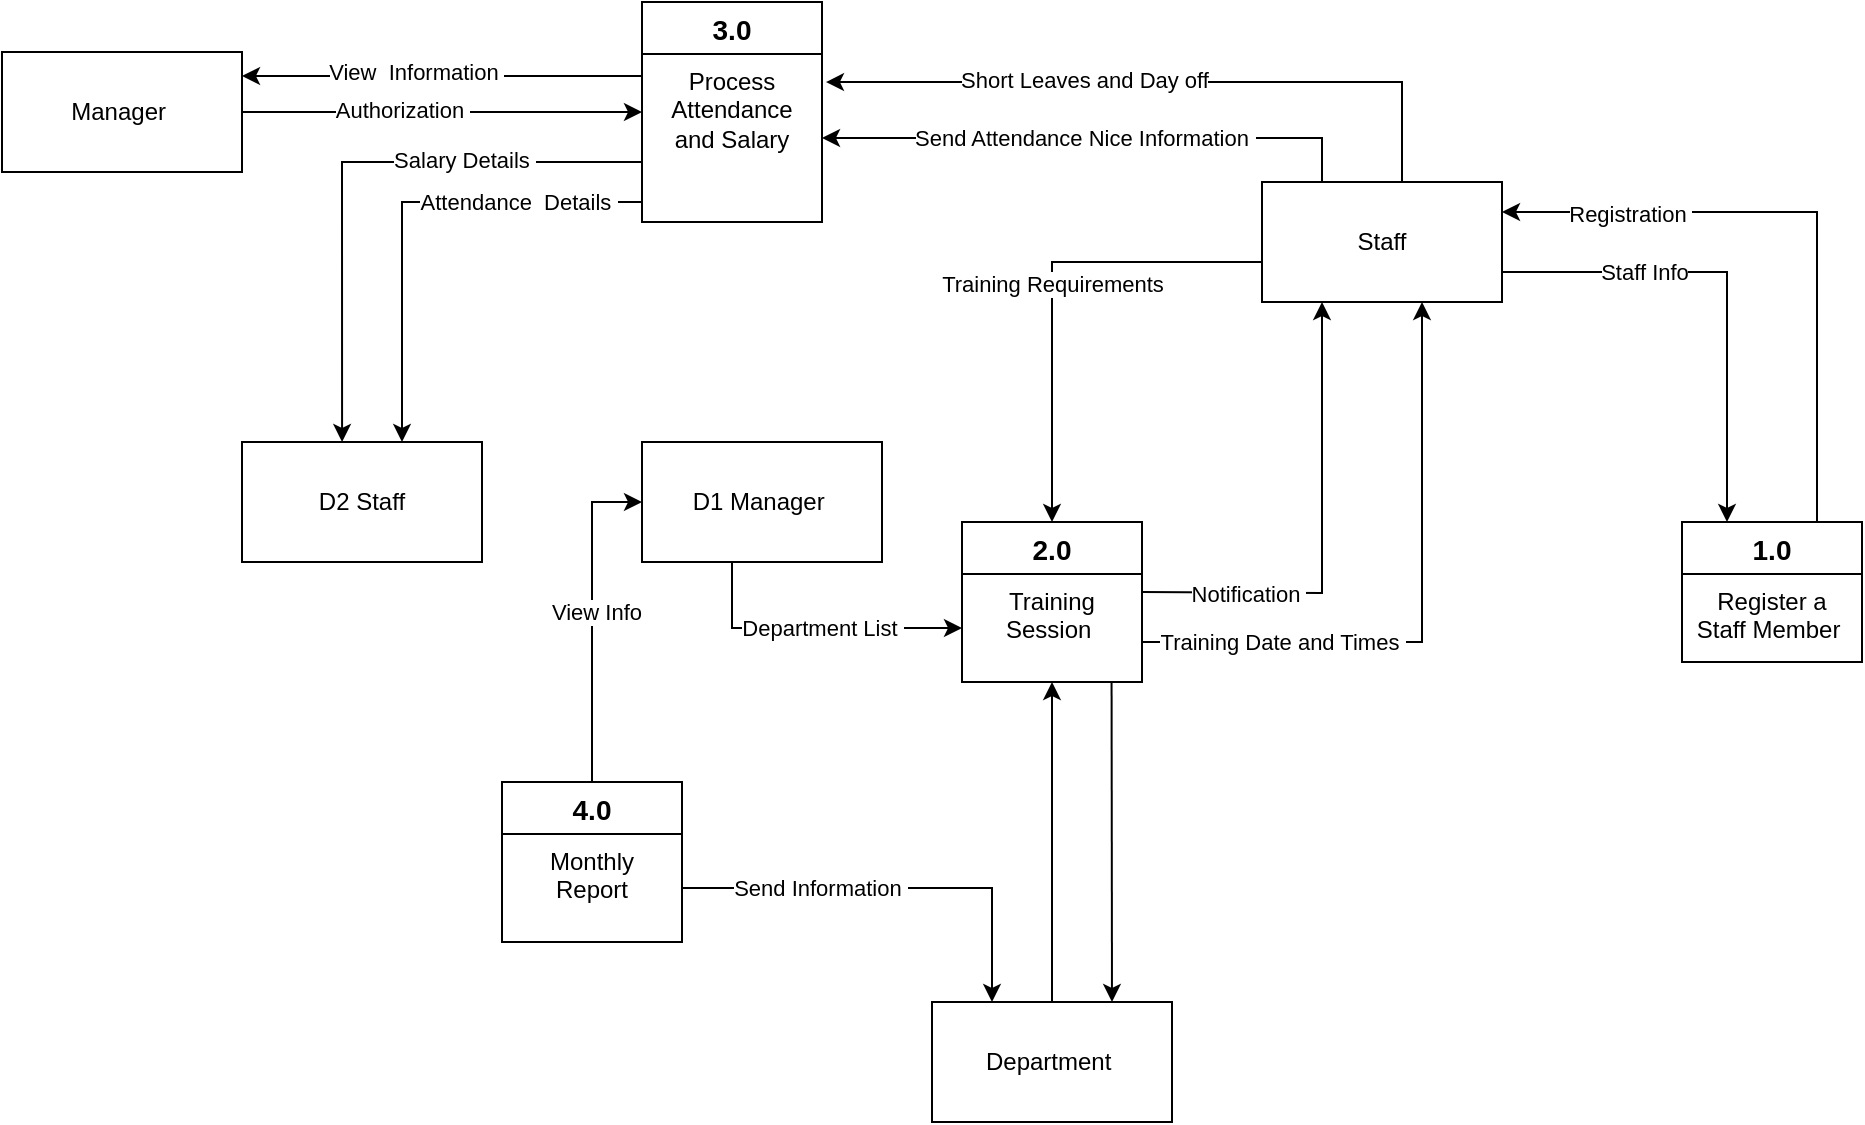 <mxfile version="13.9.9" type="device"><diagram id="cM-RHtwDJMQpdHygm_2C" name="Page-1"><mxGraphModel dx="1730" dy="998" grid="1" gridSize="10" guides="1" tooltips="1" connect="1" arrows="1" fold="1" page="1" pageScale="1" pageWidth="1169" pageHeight="827" math="0" shadow="0"><root><mxCell id="0"/><mxCell id="1" parent="0"/><mxCell id="J1KEG1ZdOkhb6cZ84imT-25" style="edgeStyle=orthogonalEdgeStyle;rounded=0;orthogonalLoop=1;jettySize=auto;html=1;entryX=0;entryY=0.5;entryDx=0;entryDy=0;" edge="1" parent="1"><mxGeometry relative="1" as="geometry"><mxPoint x="180" y="105" as="sourcePoint"/><mxPoint x="380" y="105" as="targetPoint"/><Array as="points"><mxPoint x="230" y="105"/></Array></mxGeometry></mxCell><mxCell id="J1KEG1ZdOkhb6cZ84imT-42" value="Authorization&amp;nbsp;" style="edgeLabel;html=1;align=center;verticalAlign=middle;resizable=0;points=[];" vertex="1" connectable="0" parent="J1KEG1ZdOkhb6cZ84imT-25"><mxGeometry x="-0.202" y="1" relative="1" as="geometry"><mxPoint as="offset"/></mxGeometry></mxCell><mxCell id="J1KEG1ZdOkhb6cZ84imT-3" value="Manager&amp;nbsp;" style="rounded=0;whiteSpace=wrap;html=1;" vertex="1" parent="1"><mxGeometry x="60" y="75" width="120" height="60" as="geometry"/></mxCell><mxCell id="J1KEG1ZdOkhb6cZ84imT-6" value="3.0" style="swimlane;fontStyle=1;childLayout=stackLayout;horizontal=1;startSize=26;horizontalStack=0;resizeParent=1;resizeParentMax=0;resizeLast=0;collapsible=1;marginBottom=0;align=center;fontSize=14;" vertex="1" parent="1"><mxGeometry x="380" y="50" width="90" height="110" as="geometry"/></mxCell><mxCell id="J1KEG1ZdOkhb6cZ84imT-7" value="Process Attendance and Salary" style="text;strokeColor=none;fillColor=none;spacingLeft=4;spacingRight=4;overflow=hidden;rotatable=0;points=[[0,0.5],[1,0.5]];portConstraint=eastwest;fontSize=12;align=center;whiteSpace=wrap;" vertex="1" parent="J1KEG1ZdOkhb6cZ84imT-6"><mxGeometry y="26" width="90" height="84" as="geometry"/></mxCell><mxCell id="J1KEG1ZdOkhb6cZ84imT-10" value="2.0" style="swimlane;fontStyle=1;childLayout=stackLayout;horizontal=1;startSize=26;horizontalStack=0;resizeParent=1;resizeParentMax=0;resizeLast=0;collapsible=1;marginBottom=0;align=center;fontSize=14;" vertex="1" parent="1"><mxGeometry x="540" y="310" width="90" height="80" as="geometry"/></mxCell><mxCell id="J1KEG1ZdOkhb6cZ84imT-12" value="Training Session " style="text;strokeColor=none;fillColor=none;spacingLeft=4;spacingRight=4;overflow=hidden;rotatable=0;points=[[0,0.5],[1,0.5]];portConstraint=eastwest;fontSize=12;align=center;whiteSpace=wrap;" vertex="1" parent="J1KEG1ZdOkhb6cZ84imT-10"><mxGeometry y="26" width="90" height="54" as="geometry"/></mxCell><mxCell id="J1KEG1ZdOkhb6cZ84imT-37" style="edgeStyle=orthogonalEdgeStyle;rounded=0;orthogonalLoop=1;jettySize=auto;html=1;exitX=0.75;exitY=0;exitDx=0;exitDy=0;entryX=1;entryY=0.25;entryDx=0;entryDy=0;" edge="1" parent="1" source="J1KEG1ZdOkhb6cZ84imT-14" target="J1KEG1ZdOkhb6cZ84imT-23"><mxGeometry relative="1" as="geometry"/></mxCell><mxCell id="J1KEG1ZdOkhb6cZ84imT-47" value="Registration&amp;nbsp;" style="edgeLabel;html=1;align=center;verticalAlign=middle;resizable=0;points=[];" vertex="1" connectable="0" parent="J1KEG1ZdOkhb6cZ84imT-37"><mxGeometry x="0.594" y="1" relative="1" as="geometry"><mxPoint as="offset"/></mxGeometry></mxCell><mxCell id="J1KEG1ZdOkhb6cZ84imT-14" value="1.0" style="swimlane;fontStyle=1;childLayout=stackLayout;horizontal=1;startSize=26;horizontalStack=0;resizeParent=1;resizeParentMax=0;resizeLast=0;collapsible=1;marginBottom=0;align=center;fontSize=14;" vertex="1" parent="1"><mxGeometry x="900" y="310" width="90" height="70" as="geometry"/></mxCell><mxCell id="J1KEG1ZdOkhb6cZ84imT-15" value="Register a Staff Member " style="text;strokeColor=none;fillColor=none;spacingLeft=4;spacingRight=4;overflow=hidden;rotatable=0;points=[[0,0.5],[1,0.5]];portConstraint=eastwest;fontSize=12;align=center;whiteSpace=wrap;" vertex="1" parent="J1KEG1ZdOkhb6cZ84imT-14"><mxGeometry y="26" width="90" height="44" as="geometry"/></mxCell><mxCell id="J1KEG1ZdOkhb6cZ84imT-28" style="edgeStyle=orthogonalEdgeStyle;rounded=0;orthogonalLoop=1;jettySize=auto;html=1;exitX=0.5;exitY=0;exitDx=0;exitDy=0;entryX=0;entryY=0.5;entryDx=0;entryDy=0;" edge="1" parent="1" source="J1KEG1ZdOkhb6cZ84imT-17" target="J1KEG1ZdOkhb6cZ84imT-21"><mxGeometry relative="1" as="geometry"/></mxCell><mxCell id="J1KEG1ZdOkhb6cZ84imT-52" value="View Info" style="edgeLabel;html=1;align=center;verticalAlign=middle;resizable=0;points=[];" vertex="1" connectable="0" parent="J1KEG1ZdOkhb6cZ84imT-28"><mxGeometry x="0.042" y="-2" relative="1" as="geometry"><mxPoint y="1" as="offset"/></mxGeometry></mxCell><mxCell id="J1KEG1ZdOkhb6cZ84imT-17" value="4.0" style="swimlane;fontStyle=1;childLayout=stackLayout;horizontal=1;startSize=26;horizontalStack=0;resizeParent=1;resizeParentMax=0;resizeLast=0;collapsible=1;marginBottom=0;align=center;fontSize=14;" vertex="1" parent="1"><mxGeometry x="310" y="440" width="90" height="80" as="geometry"/></mxCell><mxCell id="J1KEG1ZdOkhb6cZ84imT-18" value="Monthly Report" style="text;strokeColor=none;fillColor=none;spacingLeft=4;spacingRight=4;overflow=hidden;rotatable=0;points=[[0,0.5],[1,0.5]];portConstraint=eastwest;fontSize=12;align=center;whiteSpace=wrap;" vertex="1" parent="J1KEG1ZdOkhb6cZ84imT-17"><mxGeometry y="26" width="90" height="54" as="geometry"/></mxCell><mxCell id="J1KEG1ZdOkhb6cZ84imT-20" value="D2 Staff" style="rounded=0;whiteSpace=wrap;html=1;" vertex="1" parent="1"><mxGeometry x="180" y="270" width="120" height="60" as="geometry"/></mxCell><mxCell id="J1KEG1ZdOkhb6cZ84imT-33" style="edgeStyle=orthogonalEdgeStyle;rounded=0;orthogonalLoop=1;jettySize=auto;html=1;exitX=0.5;exitY=1;exitDx=0;exitDy=0;entryX=0;entryY=0.5;entryDx=0;entryDy=0;" edge="1" parent="1" source="J1KEG1ZdOkhb6cZ84imT-21" target="J1KEG1ZdOkhb6cZ84imT-12"><mxGeometry relative="1" as="geometry"><Array as="points"><mxPoint x="425" y="363"/></Array></mxGeometry></mxCell><mxCell id="J1KEG1ZdOkhb6cZ84imT-51" value="Department List&amp;nbsp;" style="edgeLabel;html=1;align=center;verticalAlign=middle;resizable=0;points=[];" vertex="1" connectable="0" parent="J1KEG1ZdOkhb6cZ84imT-33"><mxGeometry x="-0.046" y="2" relative="1" as="geometry"><mxPoint x="15.18" y="2" as="offset"/></mxGeometry></mxCell><mxCell id="J1KEG1ZdOkhb6cZ84imT-21" value="D1 Manager&amp;nbsp;" style="rounded=0;whiteSpace=wrap;html=1;" vertex="1" parent="1"><mxGeometry x="380" y="270" width="120" height="60" as="geometry"/></mxCell><mxCell id="J1KEG1ZdOkhb6cZ84imT-31" style="edgeStyle=orthogonalEdgeStyle;rounded=0;orthogonalLoop=1;jettySize=auto;html=1;entryX=0.5;entryY=1;entryDx=0;entryDy=0;entryPerimeter=0;" edge="1" parent="1" source="J1KEG1ZdOkhb6cZ84imT-22" target="J1KEG1ZdOkhb6cZ84imT-12"><mxGeometry relative="1" as="geometry"/></mxCell><mxCell id="J1KEG1ZdOkhb6cZ84imT-22" value="Department&amp;nbsp;" style="rounded=0;whiteSpace=wrap;html=1;" vertex="1" parent="1"><mxGeometry x="525" y="550" width="120" height="60" as="geometry"/></mxCell><mxCell id="J1KEG1ZdOkhb6cZ84imT-36" style="edgeStyle=orthogonalEdgeStyle;rounded=0;orthogonalLoop=1;jettySize=auto;html=1;exitX=1;exitY=0.75;exitDx=0;exitDy=0;entryX=0.25;entryY=0;entryDx=0;entryDy=0;" edge="1" parent="1" source="J1KEG1ZdOkhb6cZ84imT-23" target="J1KEG1ZdOkhb6cZ84imT-14"><mxGeometry relative="1" as="geometry"/></mxCell><mxCell id="J1KEG1ZdOkhb6cZ84imT-48" value="Staff Info" style="edgeLabel;html=1;align=center;verticalAlign=middle;resizable=0;points=[];" vertex="1" connectable="0" parent="J1KEG1ZdOkhb6cZ84imT-36"><mxGeometry x="-0.407" relative="1" as="geometry"><mxPoint as="offset"/></mxGeometry></mxCell><mxCell id="J1KEG1ZdOkhb6cZ84imT-38" style="edgeStyle=orthogonalEdgeStyle;rounded=0;orthogonalLoop=1;jettySize=auto;html=1;exitX=0.25;exitY=0;exitDx=0;exitDy=0;entryX=1;entryY=0.5;entryDx=0;entryDy=0;" edge="1" parent="1" source="J1KEG1ZdOkhb6cZ84imT-23" target="J1KEG1ZdOkhb6cZ84imT-7"><mxGeometry relative="1" as="geometry"/></mxCell><mxCell id="J1KEG1ZdOkhb6cZ84imT-46" value="Send Attendance Nice Information&amp;nbsp;" style="edgeLabel;html=1;align=center;verticalAlign=middle;resizable=0;points=[];" vertex="1" connectable="0" parent="J1KEG1ZdOkhb6cZ84imT-38"><mxGeometry x="0.281" y="-4" relative="1" as="geometry"><mxPoint x="32.29" y="4" as="offset"/></mxGeometry></mxCell><mxCell id="J1KEG1ZdOkhb6cZ84imT-39" style="edgeStyle=orthogonalEdgeStyle;rounded=0;orthogonalLoop=1;jettySize=auto;html=1;exitX=0.75;exitY=0;exitDx=0;exitDy=0;entryX=1.022;entryY=0.167;entryDx=0;entryDy=0;entryPerimeter=0;" edge="1" parent="1" source="J1KEG1ZdOkhb6cZ84imT-23" target="J1KEG1ZdOkhb6cZ84imT-7"><mxGeometry relative="1" as="geometry"><Array as="points"><mxPoint x="760" y="140"/><mxPoint x="760" y="90"/></Array></mxGeometry></mxCell><mxCell id="J1KEG1ZdOkhb6cZ84imT-45" value="Short Leaves and Day off" style="edgeLabel;html=1;align=center;verticalAlign=middle;resizable=0;points=[];" vertex="1" connectable="0" parent="J1KEG1ZdOkhb6cZ84imT-39"><mxGeometry x="0.673" y="-1" relative="1" as="geometry"><mxPoint x="70" as="offset"/></mxGeometry></mxCell><mxCell id="J1KEG1ZdOkhb6cZ84imT-40" style="edgeStyle=orthogonalEdgeStyle;rounded=0;orthogonalLoop=1;jettySize=auto;html=1;exitX=0;exitY=0.5;exitDx=0;exitDy=0;entryX=0.5;entryY=0;entryDx=0;entryDy=0;" edge="1" parent="1" source="J1KEG1ZdOkhb6cZ84imT-23" target="J1KEG1ZdOkhb6cZ84imT-10"><mxGeometry relative="1" as="geometry"><Array as="points"><mxPoint x="690" y="180"/><mxPoint x="585" y="180"/></Array></mxGeometry></mxCell><mxCell id="J1KEG1ZdOkhb6cZ84imT-54" value="Training Requirements" style="edgeLabel;html=1;align=center;verticalAlign=middle;resizable=0;points=[];" vertex="1" connectable="0" parent="J1KEG1ZdOkhb6cZ84imT-40"><mxGeometry x="0.024" relative="1" as="geometry"><mxPoint as="offset"/></mxGeometry></mxCell><mxCell id="J1KEG1ZdOkhb6cZ84imT-23" value="Staff" style="rounded=0;whiteSpace=wrap;html=1;" vertex="1" parent="1"><mxGeometry x="690" y="140" width="120" height="60" as="geometry"/></mxCell><mxCell id="J1KEG1ZdOkhb6cZ84imT-24" style="edgeStyle=orthogonalEdgeStyle;rounded=0;orthogonalLoop=1;jettySize=auto;html=1;" edge="1" parent="1"><mxGeometry relative="1" as="geometry"><mxPoint x="380" y="87.0" as="sourcePoint"/><mxPoint x="180" y="87" as="targetPoint"/><Array as="points"><mxPoint x="240" y="87"/><mxPoint x="240" y="87"/></Array></mxGeometry></mxCell><mxCell id="J1KEG1ZdOkhb6cZ84imT-41" value="View&amp;nbsp; Information&amp;nbsp;" style="edgeLabel;html=1;align=center;verticalAlign=middle;resizable=0;points=[];" vertex="1" connectable="0" parent="J1KEG1ZdOkhb6cZ84imT-24"><mxGeometry x="0.129" y="-2" relative="1" as="geometry"><mxPoint as="offset"/></mxGeometry></mxCell><mxCell id="J1KEG1ZdOkhb6cZ84imT-26" style="edgeStyle=orthogonalEdgeStyle;rounded=0;orthogonalLoop=1;jettySize=auto;html=1;exitX=0;exitY=0.5;exitDx=0;exitDy=0;entryX=0.417;entryY=0;entryDx=0;entryDy=0;entryPerimeter=0;" edge="1" parent="1" source="J1KEG1ZdOkhb6cZ84imT-7" target="J1KEG1ZdOkhb6cZ84imT-20"><mxGeometry relative="1" as="geometry"><Array as="points"><mxPoint x="380" y="130"/><mxPoint x="230" y="130"/></Array></mxGeometry></mxCell><mxCell id="J1KEG1ZdOkhb6cZ84imT-43" value="Salary Details&amp;nbsp;" style="edgeLabel;html=1;align=center;verticalAlign=middle;resizable=0;points=[];" vertex="1" connectable="0" parent="J1KEG1ZdOkhb6cZ84imT-26"><mxGeometry x="-0.332" y="-1" relative="1" as="geometry"><mxPoint as="offset"/></mxGeometry></mxCell><mxCell id="J1KEG1ZdOkhb6cZ84imT-27" style="edgeStyle=orthogonalEdgeStyle;rounded=0;orthogonalLoop=1;jettySize=auto;html=1;" edge="1" parent="1" source="J1KEG1ZdOkhb6cZ84imT-7" target="J1KEG1ZdOkhb6cZ84imT-20"><mxGeometry relative="1" as="geometry"><mxPoint x="289" y="277" as="targetPoint"/><Array as="points"><mxPoint x="260" y="150"/></Array></mxGeometry></mxCell><mxCell id="J1KEG1ZdOkhb6cZ84imT-44" value="Attendance&amp;nbsp; Details&amp;nbsp;" style="edgeLabel;html=1;align=center;verticalAlign=middle;resizable=0;points=[];" vertex="1" connectable="0" parent="J1KEG1ZdOkhb6cZ84imT-27"><mxGeometry x="-0.482" relative="1" as="geometry"><mxPoint as="offset"/></mxGeometry></mxCell><mxCell id="J1KEG1ZdOkhb6cZ84imT-29" style="edgeStyle=orthogonalEdgeStyle;rounded=0;orthogonalLoop=1;jettySize=auto;html=1;exitX=1;exitY=0.5;exitDx=0;exitDy=0;entryX=0.25;entryY=0;entryDx=0;entryDy=0;" edge="1" parent="1" source="J1KEG1ZdOkhb6cZ84imT-18" target="J1KEG1ZdOkhb6cZ84imT-22"><mxGeometry relative="1" as="geometry"><Array as="points"><mxPoint x="555" y="493"/></Array></mxGeometry></mxCell><mxCell id="J1KEG1ZdOkhb6cZ84imT-53" value="Send Information&amp;nbsp;" style="edgeLabel;html=1;align=center;verticalAlign=middle;resizable=0;points=[];" vertex="1" connectable="0" parent="J1KEG1ZdOkhb6cZ84imT-29"><mxGeometry x="-0.355" relative="1" as="geometry"><mxPoint as="offset"/></mxGeometry></mxCell><mxCell id="J1KEG1ZdOkhb6cZ84imT-32" value="" style="endArrow=classic;html=1;exitX=0.831;exitY=1.002;exitDx=0;exitDy=0;exitPerimeter=0;entryX=0.75;entryY=0;entryDx=0;entryDy=0;" edge="1" parent="1" source="J1KEG1ZdOkhb6cZ84imT-12" target="J1KEG1ZdOkhb6cZ84imT-22"><mxGeometry width="50" height="50" relative="1" as="geometry"><mxPoint x="550" y="530" as="sourcePoint"/><mxPoint x="600" y="480" as="targetPoint"/></mxGeometry></mxCell><mxCell id="J1KEG1ZdOkhb6cZ84imT-34" style="edgeStyle=orthogonalEdgeStyle;rounded=0;orthogonalLoop=1;jettySize=auto;html=1;entryX=0.25;entryY=1;entryDx=0;entryDy=0;" edge="1" parent="1" target="J1KEG1ZdOkhb6cZ84imT-23"><mxGeometry relative="1" as="geometry"><mxPoint x="630" y="345" as="sourcePoint"/></mxGeometry></mxCell><mxCell id="J1KEG1ZdOkhb6cZ84imT-49" value="Notification&amp;nbsp;" style="edgeLabel;html=1;align=center;verticalAlign=middle;resizable=0;points=[];" vertex="1" connectable="0" parent="J1KEG1ZdOkhb6cZ84imT-34"><mxGeometry x="-0.556" relative="1" as="geometry"><mxPoint as="offset"/></mxGeometry></mxCell><mxCell id="J1KEG1ZdOkhb6cZ84imT-35" style="edgeStyle=orthogonalEdgeStyle;rounded=0;orthogonalLoop=1;jettySize=auto;html=1;exitX=1;exitY=0.5;exitDx=0;exitDy=0;" edge="1" parent="1" source="J1KEG1ZdOkhb6cZ84imT-12"><mxGeometry relative="1" as="geometry"><mxPoint x="770" y="200" as="targetPoint"/><Array as="points"><mxPoint x="630" y="370"/><mxPoint x="770" y="370"/><mxPoint x="770" y="200"/></Array></mxGeometry></mxCell><mxCell id="J1KEG1ZdOkhb6cZ84imT-50" value="Training Date and Times&amp;nbsp;" style="edgeLabel;html=1;align=center;verticalAlign=middle;resizable=0;points=[];" vertex="1" connectable="0" parent="J1KEG1ZdOkhb6cZ84imT-35"><mxGeometry x="-0.583" relative="1" as="geometry"><mxPoint x="10.79" as="offset"/></mxGeometry></mxCell></root></mxGraphModel></diagram></mxfile>